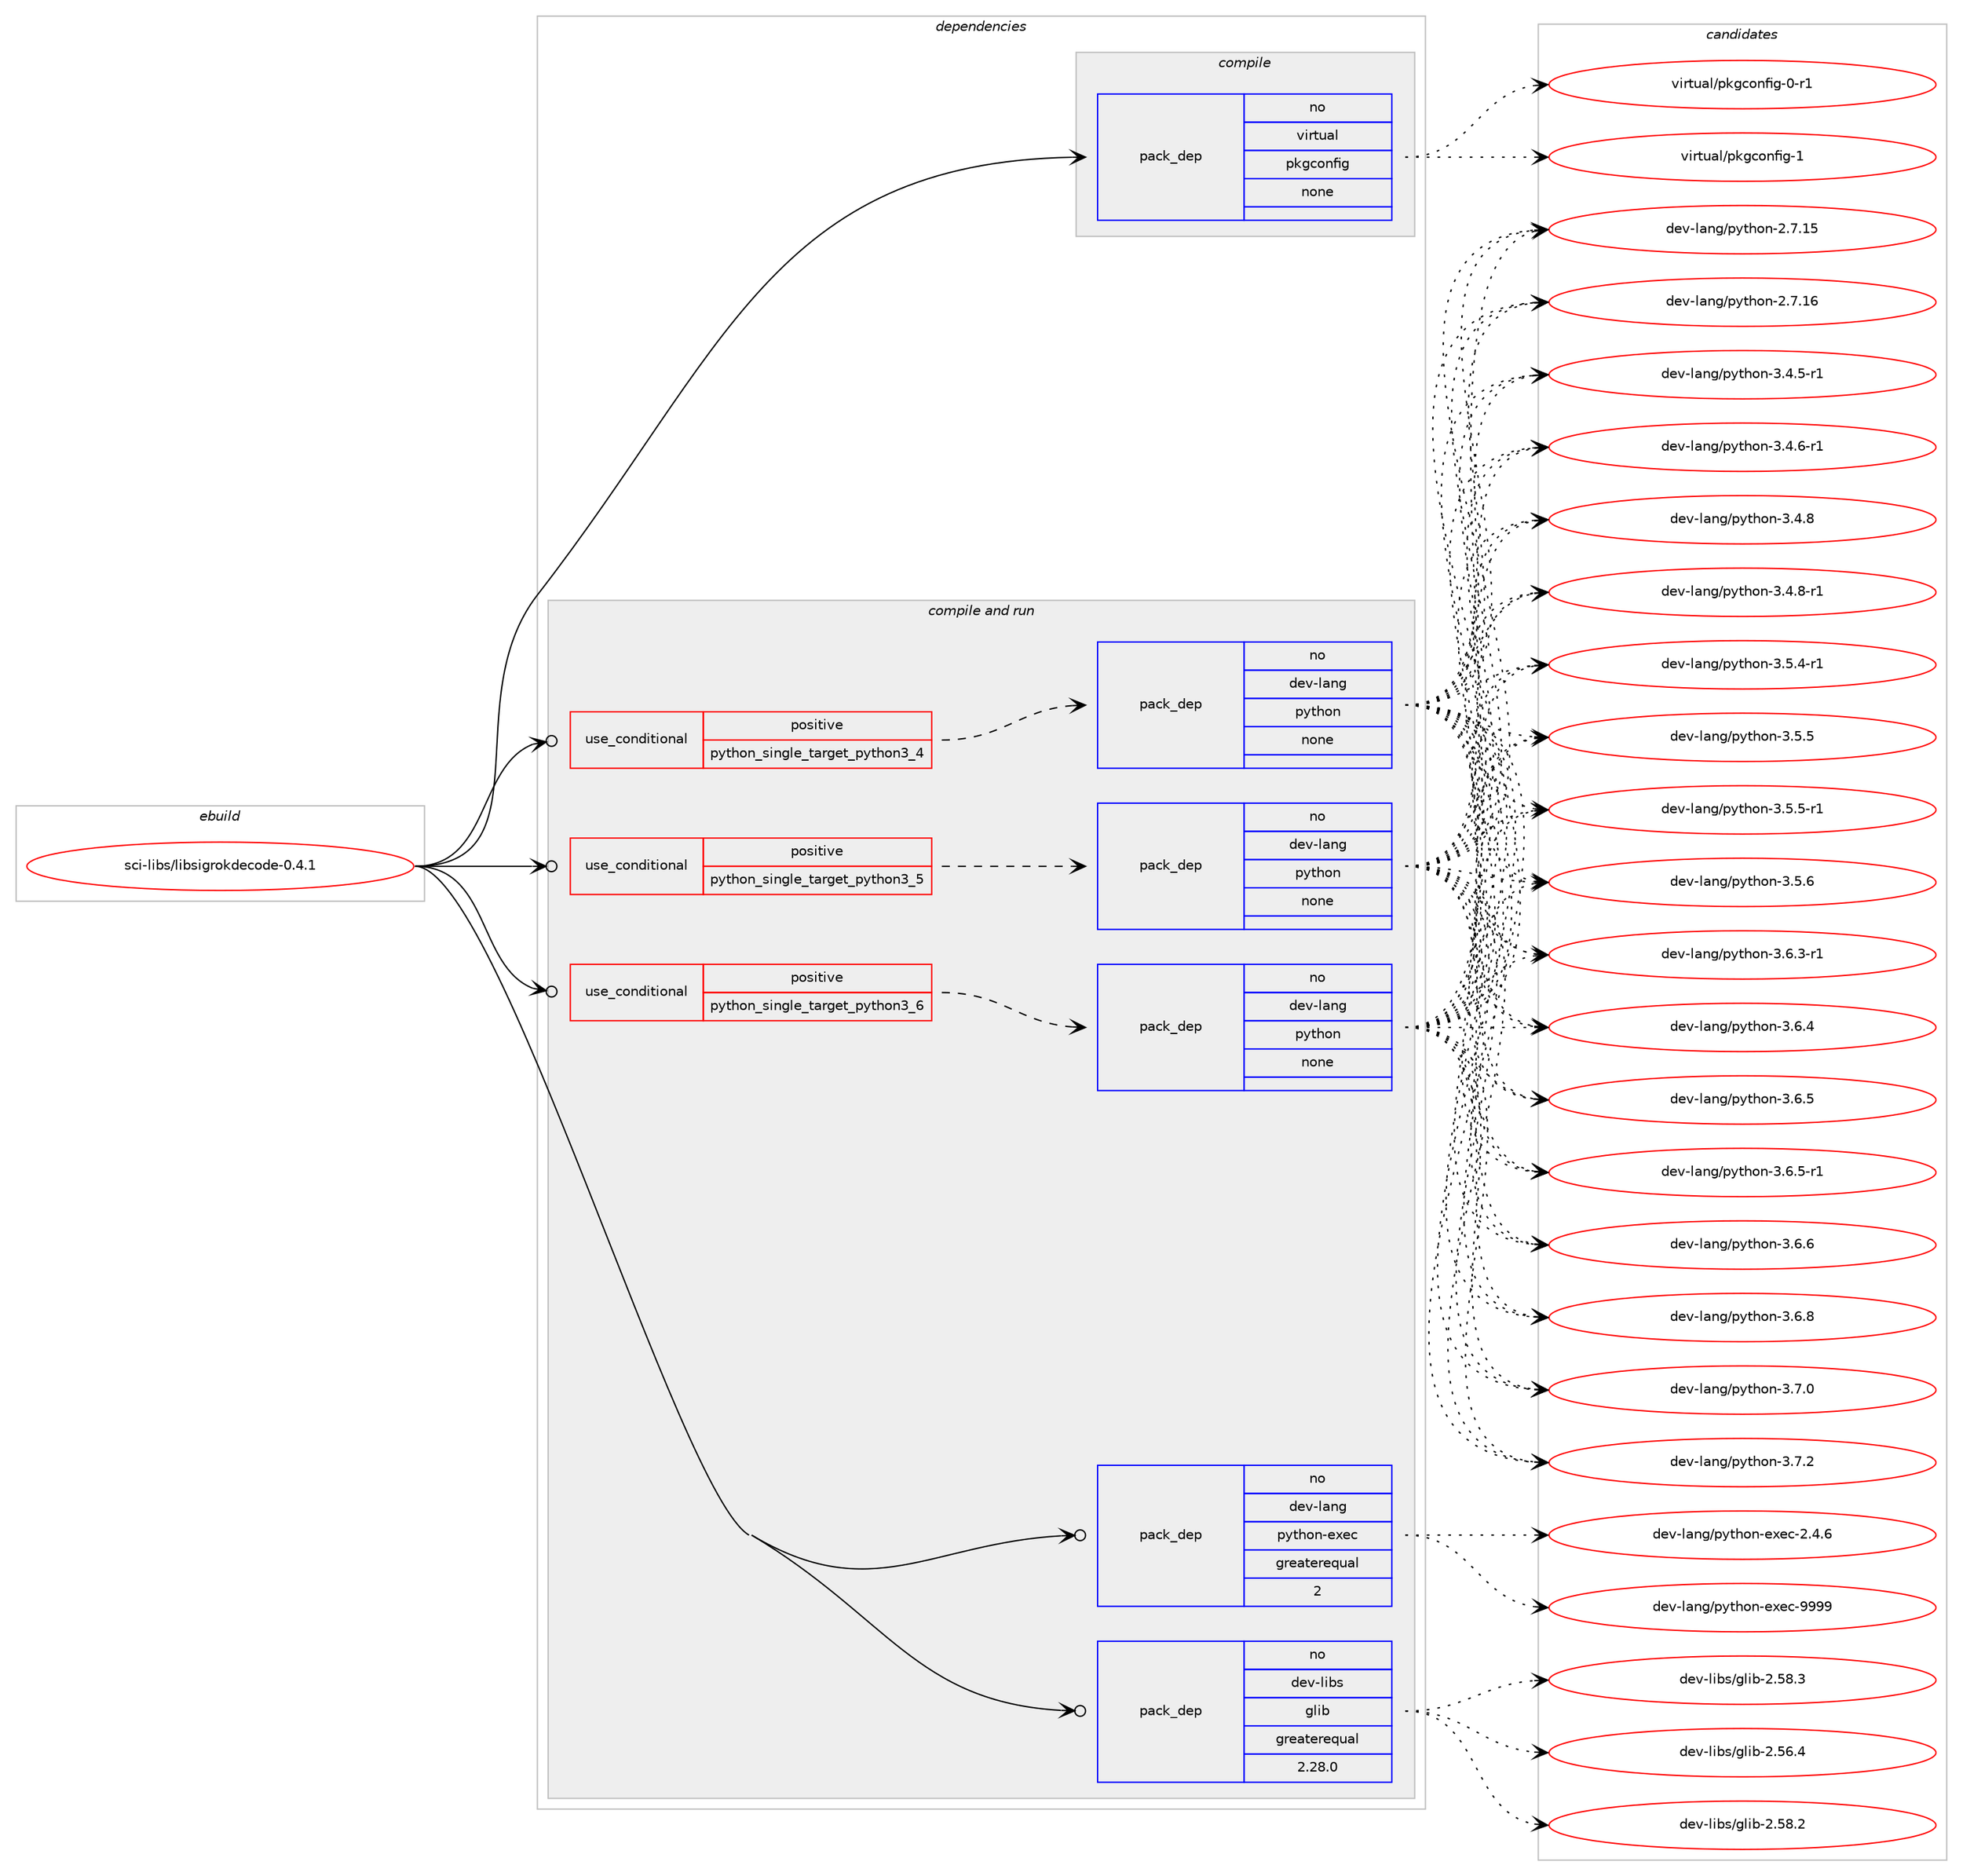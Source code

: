 digraph prolog {

# *************
# Graph options
# *************

newrank=true;
concentrate=true;
compound=true;
graph [rankdir=LR,fontname=Helvetica,fontsize=10,ranksep=1.5];#, ranksep=2.5, nodesep=0.2];
edge  [arrowhead=vee];
node  [fontname=Helvetica,fontsize=10];

# **********
# The ebuild
# **********

subgraph cluster_leftcol {
color=gray;
rank=same;
label=<<i>ebuild</i>>;
id [label="sci-libs/libsigrokdecode-0.4.1", color=red, width=4, href="../sci-libs/libsigrokdecode-0.4.1.svg"];
}

# ****************
# The dependencies
# ****************

subgraph cluster_midcol {
color=gray;
label=<<i>dependencies</i>>;
subgraph cluster_compile {
fillcolor="#eeeeee";
style=filled;
label=<<i>compile</i>>;
subgraph pack1213126 {
dependency1694587 [label=<<TABLE BORDER="0" CELLBORDER="1" CELLSPACING="0" CELLPADDING="4" WIDTH="220"><TR><TD ROWSPAN="6" CELLPADDING="30">pack_dep</TD></TR><TR><TD WIDTH="110">no</TD></TR><TR><TD>virtual</TD></TR><TR><TD>pkgconfig</TD></TR><TR><TD>none</TD></TR><TR><TD></TD></TR></TABLE>>, shape=none, color=blue];
}
id:e -> dependency1694587:w [weight=20,style="solid",arrowhead="vee"];
}
subgraph cluster_compileandrun {
fillcolor="#eeeeee";
style=filled;
label=<<i>compile and run</i>>;
subgraph cond453686 {
dependency1694588 [label=<<TABLE BORDER="0" CELLBORDER="1" CELLSPACING="0" CELLPADDING="4"><TR><TD ROWSPAN="3" CELLPADDING="10">use_conditional</TD></TR><TR><TD>positive</TD></TR><TR><TD>python_single_target_python3_4</TD></TR></TABLE>>, shape=none, color=red];
subgraph pack1213127 {
dependency1694589 [label=<<TABLE BORDER="0" CELLBORDER="1" CELLSPACING="0" CELLPADDING="4" WIDTH="220"><TR><TD ROWSPAN="6" CELLPADDING="30">pack_dep</TD></TR><TR><TD WIDTH="110">no</TD></TR><TR><TD>dev-lang</TD></TR><TR><TD>python</TD></TR><TR><TD>none</TD></TR><TR><TD></TD></TR></TABLE>>, shape=none, color=blue];
}
dependency1694588:e -> dependency1694589:w [weight=20,style="dashed",arrowhead="vee"];
}
id:e -> dependency1694588:w [weight=20,style="solid",arrowhead="odotvee"];
subgraph cond453687 {
dependency1694590 [label=<<TABLE BORDER="0" CELLBORDER="1" CELLSPACING="0" CELLPADDING="4"><TR><TD ROWSPAN="3" CELLPADDING="10">use_conditional</TD></TR><TR><TD>positive</TD></TR><TR><TD>python_single_target_python3_5</TD></TR></TABLE>>, shape=none, color=red];
subgraph pack1213128 {
dependency1694591 [label=<<TABLE BORDER="0" CELLBORDER="1" CELLSPACING="0" CELLPADDING="4" WIDTH="220"><TR><TD ROWSPAN="6" CELLPADDING="30">pack_dep</TD></TR><TR><TD WIDTH="110">no</TD></TR><TR><TD>dev-lang</TD></TR><TR><TD>python</TD></TR><TR><TD>none</TD></TR><TR><TD></TD></TR></TABLE>>, shape=none, color=blue];
}
dependency1694590:e -> dependency1694591:w [weight=20,style="dashed",arrowhead="vee"];
}
id:e -> dependency1694590:w [weight=20,style="solid",arrowhead="odotvee"];
subgraph cond453688 {
dependency1694592 [label=<<TABLE BORDER="0" CELLBORDER="1" CELLSPACING="0" CELLPADDING="4"><TR><TD ROWSPAN="3" CELLPADDING="10">use_conditional</TD></TR><TR><TD>positive</TD></TR><TR><TD>python_single_target_python3_6</TD></TR></TABLE>>, shape=none, color=red];
subgraph pack1213129 {
dependency1694593 [label=<<TABLE BORDER="0" CELLBORDER="1" CELLSPACING="0" CELLPADDING="4" WIDTH="220"><TR><TD ROWSPAN="6" CELLPADDING="30">pack_dep</TD></TR><TR><TD WIDTH="110">no</TD></TR><TR><TD>dev-lang</TD></TR><TR><TD>python</TD></TR><TR><TD>none</TD></TR><TR><TD></TD></TR></TABLE>>, shape=none, color=blue];
}
dependency1694592:e -> dependency1694593:w [weight=20,style="dashed",arrowhead="vee"];
}
id:e -> dependency1694592:w [weight=20,style="solid",arrowhead="odotvee"];
subgraph pack1213130 {
dependency1694594 [label=<<TABLE BORDER="0" CELLBORDER="1" CELLSPACING="0" CELLPADDING="4" WIDTH="220"><TR><TD ROWSPAN="6" CELLPADDING="30">pack_dep</TD></TR><TR><TD WIDTH="110">no</TD></TR><TR><TD>dev-lang</TD></TR><TR><TD>python-exec</TD></TR><TR><TD>greaterequal</TD></TR><TR><TD>2</TD></TR></TABLE>>, shape=none, color=blue];
}
id:e -> dependency1694594:w [weight=20,style="solid",arrowhead="odotvee"];
subgraph pack1213131 {
dependency1694595 [label=<<TABLE BORDER="0" CELLBORDER="1" CELLSPACING="0" CELLPADDING="4" WIDTH="220"><TR><TD ROWSPAN="6" CELLPADDING="30">pack_dep</TD></TR><TR><TD WIDTH="110">no</TD></TR><TR><TD>dev-libs</TD></TR><TR><TD>glib</TD></TR><TR><TD>greaterequal</TD></TR><TR><TD>2.28.0</TD></TR></TABLE>>, shape=none, color=blue];
}
id:e -> dependency1694595:w [weight=20,style="solid",arrowhead="odotvee"];
}
subgraph cluster_run {
fillcolor="#eeeeee";
style=filled;
label=<<i>run</i>>;
}
}

# **************
# The candidates
# **************

subgraph cluster_choices {
rank=same;
color=gray;
label=<<i>candidates</i>>;

subgraph choice1213126 {
color=black;
nodesep=1;
choice11810511411611797108471121071039911111010210510345484511449 [label="virtual/pkgconfig-0-r1", color=red, width=4,href="../virtual/pkgconfig-0-r1.svg"];
choice1181051141161179710847112107103991111101021051034549 [label="virtual/pkgconfig-1", color=red, width=4,href="../virtual/pkgconfig-1.svg"];
dependency1694587:e -> choice11810511411611797108471121071039911111010210510345484511449:w [style=dotted,weight="100"];
dependency1694587:e -> choice1181051141161179710847112107103991111101021051034549:w [style=dotted,weight="100"];
}
subgraph choice1213127 {
color=black;
nodesep=1;
choice10010111845108971101034711212111610411111045504655464953 [label="dev-lang/python-2.7.15", color=red, width=4,href="../dev-lang/python-2.7.15.svg"];
choice10010111845108971101034711212111610411111045504655464954 [label="dev-lang/python-2.7.16", color=red, width=4,href="../dev-lang/python-2.7.16.svg"];
choice1001011184510897110103471121211161041111104551465246534511449 [label="dev-lang/python-3.4.5-r1", color=red, width=4,href="../dev-lang/python-3.4.5-r1.svg"];
choice1001011184510897110103471121211161041111104551465246544511449 [label="dev-lang/python-3.4.6-r1", color=red, width=4,href="../dev-lang/python-3.4.6-r1.svg"];
choice100101118451089711010347112121116104111110455146524656 [label="dev-lang/python-3.4.8", color=red, width=4,href="../dev-lang/python-3.4.8.svg"];
choice1001011184510897110103471121211161041111104551465246564511449 [label="dev-lang/python-3.4.8-r1", color=red, width=4,href="../dev-lang/python-3.4.8-r1.svg"];
choice1001011184510897110103471121211161041111104551465346524511449 [label="dev-lang/python-3.5.4-r1", color=red, width=4,href="../dev-lang/python-3.5.4-r1.svg"];
choice100101118451089711010347112121116104111110455146534653 [label="dev-lang/python-3.5.5", color=red, width=4,href="../dev-lang/python-3.5.5.svg"];
choice1001011184510897110103471121211161041111104551465346534511449 [label="dev-lang/python-3.5.5-r1", color=red, width=4,href="../dev-lang/python-3.5.5-r1.svg"];
choice100101118451089711010347112121116104111110455146534654 [label="dev-lang/python-3.5.6", color=red, width=4,href="../dev-lang/python-3.5.6.svg"];
choice1001011184510897110103471121211161041111104551465446514511449 [label="dev-lang/python-3.6.3-r1", color=red, width=4,href="../dev-lang/python-3.6.3-r1.svg"];
choice100101118451089711010347112121116104111110455146544652 [label="dev-lang/python-3.6.4", color=red, width=4,href="../dev-lang/python-3.6.4.svg"];
choice100101118451089711010347112121116104111110455146544653 [label="dev-lang/python-3.6.5", color=red, width=4,href="../dev-lang/python-3.6.5.svg"];
choice1001011184510897110103471121211161041111104551465446534511449 [label="dev-lang/python-3.6.5-r1", color=red, width=4,href="../dev-lang/python-3.6.5-r1.svg"];
choice100101118451089711010347112121116104111110455146544654 [label="dev-lang/python-3.6.6", color=red, width=4,href="../dev-lang/python-3.6.6.svg"];
choice100101118451089711010347112121116104111110455146544656 [label="dev-lang/python-3.6.8", color=red, width=4,href="../dev-lang/python-3.6.8.svg"];
choice100101118451089711010347112121116104111110455146554648 [label="dev-lang/python-3.7.0", color=red, width=4,href="../dev-lang/python-3.7.0.svg"];
choice100101118451089711010347112121116104111110455146554650 [label="dev-lang/python-3.7.2", color=red, width=4,href="../dev-lang/python-3.7.2.svg"];
dependency1694589:e -> choice10010111845108971101034711212111610411111045504655464953:w [style=dotted,weight="100"];
dependency1694589:e -> choice10010111845108971101034711212111610411111045504655464954:w [style=dotted,weight="100"];
dependency1694589:e -> choice1001011184510897110103471121211161041111104551465246534511449:w [style=dotted,weight="100"];
dependency1694589:e -> choice1001011184510897110103471121211161041111104551465246544511449:w [style=dotted,weight="100"];
dependency1694589:e -> choice100101118451089711010347112121116104111110455146524656:w [style=dotted,weight="100"];
dependency1694589:e -> choice1001011184510897110103471121211161041111104551465246564511449:w [style=dotted,weight="100"];
dependency1694589:e -> choice1001011184510897110103471121211161041111104551465346524511449:w [style=dotted,weight="100"];
dependency1694589:e -> choice100101118451089711010347112121116104111110455146534653:w [style=dotted,weight="100"];
dependency1694589:e -> choice1001011184510897110103471121211161041111104551465346534511449:w [style=dotted,weight="100"];
dependency1694589:e -> choice100101118451089711010347112121116104111110455146534654:w [style=dotted,weight="100"];
dependency1694589:e -> choice1001011184510897110103471121211161041111104551465446514511449:w [style=dotted,weight="100"];
dependency1694589:e -> choice100101118451089711010347112121116104111110455146544652:w [style=dotted,weight="100"];
dependency1694589:e -> choice100101118451089711010347112121116104111110455146544653:w [style=dotted,weight="100"];
dependency1694589:e -> choice1001011184510897110103471121211161041111104551465446534511449:w [style=dotted,weight="100"];
dependency1694589:e -> choice100101118451089711010347112121116104111110455146544654:w [style=dotted,weight="100"];
dependency1694589:e -> choice100101118451089711010347112121116104111110455146544656:w [style=dotted,weight="100"];
dependency1694589:e -> choice100101118451089711010347112121116104111110455146554648:w [style=dotted,weight="100"];
dependency1694589:e -> choice100101118451089711010347112121116104111110455146554650:w [style=dotted,weight="100"];
}
subgraph choice1213128 {
color=black;
nodesep=1;
choice10010111845108971101034711212111610411111045504655464953 [label="dev-lang/python-2.7.15", color=red, width=4,href="../dev-lang/python-2.7.15.svg"];
choice10010111845108971101034711212111610411111045504655464954 [label="dev-lang/python-2.7.16", color=red, width=4,href="../dev-lang/python-2.7.16.svg"];
choice1001011184510897110103471121211161041111104551465246534511449 [label="dev-lang/python-3.4.5-r1", color=red, width=4,href="../dev-lang/python-3.4.5-r1.svg"];
choice1001011184510897110103471121211161041111104551465246544511449 [label="dev-lang/python-3.4.6-r1", color=red, width=4,href="../dev-lang/python-3.4.6-r1.svg"];
choice100101118451089711010347112121116104111110455146524656 [label="dev-lang/python-3.4.8", color=red, width=4,href="../dev-lang/python-3.4.8.svg"];
choice1001011184510897110103471121211161041111104551465246564511449 [label="dev-lang/python-3.4.8-r1", color=red, width=4,href="../dev-lang/python-3.4.8-r1.svg"];
choice1001011184510897110103471121211161041111104551465346524511449 [label="dev-lang/python-3.5.4-r1", color=red, width=4,href="../dev-lang/python-3.5.4-r1.svg"];
choice100101118451089711010347112121116104111110455146534653 [label="dev-lang/python-3.5.5", color=red, width=4,href="../dev-lang/python-3.5.5.svg"];
choice1001011184510897110103471121211161041111104551465346534511449 [label="dev-lang/python-3.5.5-r1", color=red, width=4,href="../dev-lang/python-3.5.5-r1.svg"];
choice100101118451089711010347112121116104111110455146534654 [label="dev-lang/python-3.5.6", color=red, width=4,href="../dev-lang/python-3.5.6.svg"];
choice1001011184510897110103471121211161041111104551465446514511449 [label="dev-lang/python-3.6.3-r1", color=red, width=4,href="../dev-lang/python-3.6.3-r1.svg"];
choice100101118451089711010347112121116104111110455146544652 [label="dev-lang/python-3.6.4", color=red, width=4,href="../dev-lang/python-3.6.4.svg"];
choice100101118451089711010347112121116104111110455146544653 [label="dev-lang/python-3.6.5", color=red, width=4,href="../dev-lang/python-3.6.5.svg"];
choice1001011184510897110103471121211161041111104551465446534511449 [label="dev-lang/python-3.6.5-r1", color=red, width=4,href="../dev-lang/python-3.6.5-r1.svg"];
choice100101118451089711010347112121116104111110455146544654 [label="dev-lang/python-3.6.6", color=red, width=4,href="../dev-lang/python-3.6.6.svg"];
choice100101118451089711010347112121116104111110455146544656 [label="dev-lang/python-3.6.8", color=red, width=4,href="../dev-lang/python-3.6.8.svg"];
choice100101118451089711010347112121116104111110455146554648 [label="dev-lang/python-3.7.0", color=red, width=4,href="../dev-lang/python-3.7.0.svg"];
choice100101118451089711010347112121116104111110455146554650 [label="dev-lang/python-3.7.2", color=red, width=4,href="../dev-lang/python-3.7.2.svg"];
dependency1694591:e -> choice10010111845108971101034711212111610411111045504655464953:w [style=dotted,weight="100"];
dependency1694591:e -> choice10010111845108971101034711212111610411111045504655464954:w [style=dotted,weight="100"];
dependency1694591:e -> choice1001011184510897110103471121211161041111104551465246534511449:w [style=dotted,weight="100"];
dependency1694591:e -> choice1001011184510897110103471121211161041111104551465246544511449:w [style=dotted,weight="100"];
dependency1694591:e -> choice100101118451089711010347112121116104111110455146524656:w [style=dotted,weight="100"];
dependency1694591:e -> choice1001011184510897110103471121211161041111104551465246564511449:w [style=dotted,weight="100"];
dependency1694591:e -> choice1001011184510897110103471121211161041111104551465346524511449:w [style=dotted,weight="100"];
dependency1694591:e -> choice100101118451089711010347112121116104111110455146534653:w [style=dotted,weight="100"];
dependency1694591:e -> choice1001011184510897110103471121211161041111104551465346534511449:w [style=dotted,weight="100"];
dependency1694591:e -> choice100101118451089711010347112121116104111110455146534654:w [style=dotted,weight="100"];
dependency1694591:e -> choice1001011184510897110103471121211161041111104551465446514511449:w [style=dotted,weight="100"];
dependency1694591:e -> choice100101118451089711010347112121116104111110455146544652:w [style=dotted,weight="100"];
dependency1694591:e -> choice100101118451089711010347112121116104111110455146544653:w [style=dotted,weight="100"];
dependency1694591:e -> choice1001011184510897110103471121211161041111104551465446534511449:w [style=dotted,weight="100"];
dependency1694591:e -> choice100101118451089711010347112121116104111110455146544654:w [style=dotted,weight="100"];
dependency1694591:e -> choice100101118451089711010347112121116104111110455146544656:w [style=dotted,weight="100"];
dependency1694591:e -> choice100101118451089711010347112121116104111110455146554648:w [style=dotted,weight="100"];
dependency1694591:e -> choice100101118451089711010347112121116104111110455146554650:w [style=dotted,weight="100"];
}
subgraph choice1213129 {
color=black;
nodesep=1;
choice10010111845108971101034711212111610411111045504655464953 [label="dev-lang/python-2.7.15", color=red, width=4,href="../dev-lang/python-2.7.15.svg"];
choice10010111845108971101034711212111610411111045504655464954 [label="dev-lang/python-2.7.16", color=red, width=4,href="../dev-lang/python-2.7.16.svg"];
choice1001011184510897110103471121211161041111104551465246534511449 [label="dev-lang/python-3.4.5-r1", color=red, width=4,href="../dev-lang/python-3.4.5-r1.svg"];
choice1001011184510897110103471121211161041111104551465246544511449 [label="dev-lang/python-3.4.6-r1", color=red, width=4,href="../dev-lang/python-3.4.6-r1.svg"];
choice100101118451089711010347112121116104111110455146524656 [label="dev-lang/python-3.4.8", color=red, width=4,href="../dev-lang/python-3.4.8.svg"];
choice1001011184510897110103471121211161041111104551465246564511449 [label="dev-lang/python-3.4.8-r1", color=red, width=4,href="../dev-lang/python-3.4.8-r1.svg"];
choice1001011184510897110103471121211161041111104551465346524511449 [label="dev-lang/python-3.5.4-r1", color=red, width=4,href="../dev-lang/python-3.5.4-r1.svg"];
choice100101118451089711010347112121116104111110455146534653 [label="dev-lang/python-3.5.5", color=red, width=4,href="../dev-lang/python-3.5.5.svg"];
choice1001011184510897110103471121211161041111104551465346534511449 [label="dev-lang/python-3.5.5-r1", color=red, width=4,href="../dev-lang/python-3.5.5-r1.svg"];
choice100101118451089711010347112121116104111110455146534654 [label="dev-lang/python-3.5.6", color=red, width=4,href="../dev-lang/python-3.5.6.svg"];
choice1001011184510897110103471121211161041111104551465446514511449 [label="dev-lang/python-3.6.3-r1", color=red, width=4,href="../dev-lang/python-3.6.3-r1.svg"];
choice100101118451089711010347112121116104111110455146544652 [label="dev-lang/python-3.6.4", color=red, width=4,href="../dev-lang/python-3.6.4.svg"];
choice100101118451089711010347112121116104111110455146544653 [label="dev-lang/python-3.6.5", color=red, width=4,href="../dev-lang/python-3.6.5.svg"];
choice1001011184510897110103471121211161041111104551465446534511449 [label="dev-lang/python-3.6.5-r1", color=red, width=4,href="../dev-lang/python-3.6.5-r1.svg"];
choice100101118451089711010347112121116104111110455146544654 [label="dev-lang/python-3.6.6", color=red, width=4,href="../dev-lang/python-3.6.6.svg"];
choice100101118451089711010347112121116104111110455146544656 [label="dev-lang/python-3.6.8", color=red, width=4,href="../dev-lang/python-3.6.8.svg"];
choice100101118451089711010347112121116104111110455146554648 [label="dev-lang/python-3.7.0", color=red, width=4,href="../dev-lang/python-3.7.0.svg"];
choice100101118451089711010347112121116104111110455146554650 [label="dev-lang/python-3.7.2", color=red, width=4,href="../dev-lang/python-3.7.2.svg"];
dependency1694593:e -> choice10010111845108971101034711212111610411111045504655464953:w [style=dotted,weight="100"];
dependency1694593:e -> choice10010111845108971101034711212111610411111045504655464954:w [style=dotted,weight="100"];
dependency1694593:e -> choice1001011184510897110103471121211161041111104551465246534511449:w [style=dotted,weight="100"];
dependency1694593:e -> choice1001011184510897110103471121211161041111104551465246544511449:w [style=dotted,weight="100"];
dependency1694593:e -> choice100101118451089711010347112121116104111110455146524656:w [style=dotted,weight="100"];
dependency1694593:e -> choice1001011184510897110103471121211161041111104551465246564511449:w [style=dotted,weight="100"];
dependency1694593:e -> choice1001011184510897110103471121211161041111104551465346524511449:w [style=dotted,weight="100"];
dependency1694593:e -> choice100101118451089711010347112121116104111110455146534653:w [style=dotted,weight="100"];
dependency1694593:e -> choice1001011184510897110103471121211161041111104551465346534511449:w [style=dotted,weight="100"];
dependency1694593:e -> choice100101118451089711010347112121116104111110455146534654:w [style=dotted,weight="100"];
dependency1694593:e -> choice1001011184510897110103471121211161041111104551465446514511449:w [style=dotted,weight="100"];
dependency1694593:e -> choice100101118451089711010347112121116104111110455146544652:w [style=dotted,weight="100"];
dependency1694593:e -> choice100101118451089711010347112121116104111110455146544653:w [style=dotted,weight="100"];
dependency1694593:e -> choice1001011184510897110103471121211161041111104551465446534511449:w [style=dotted,weight="100"];
dependency1694593:e -> choice100101118451089711010347112121116104111110455146544654:w [style=dotted,weight="100"];
dependency1694593:e -> choice100101118451089711010347112121116104111110455146544656:w [style=dotted,weight="100"];
dependency1694593:e -> choice100101118451089711010347112121116104111110455146554648:w [style=dotted,weight="100"];
dependency1694593:e -> choice100101118451089711010347112121116104111110455146554650:w [style=dotted,weight="100"];
}
subgraph choice1213130 {
color=black;
nodesep=1;
choice1001011184510897110103471121211161041111104510112010199455046524654 [label="dev-lang/python-exec-2.4.6", color=red, width=4,href="../dev-lang/python-exec-2.4.6.svg"];
choice10010111845108971101034711212111610411111045101120101994557575757 [label="dev-lang/python-exec-9999", color=red, width=4,href="../dev-lang/python-exec-9999.svg"];
dependency1694594:e -> choice1001011184510897110103471121211161041111104510112010199455046524654:w [style=dotted,weight="100"];
dependency1694594:e -> choice10010111845108971101034711212111610411111045101120101994557575757:w [style=dotted,weight="100"];
}
subgraph choice1213131 {
color=black;
nodesep=1;
choice1001011184510810598115471031081059845504653544652 [label="dev-libs/glib-2.56.4", color=red, width=4,href="../dev-libs/glib-2.56.4.svg"];
choice1001011184510810598115471031081059845504653564650 [label="dev-libs/glib-2.58.2", color=red, width=4,href="../dev-libs/glib-2.58.2.svg"];
choice1001011184510810598115471031081059845504653564651 [label="dev-libs/glib-2.58.3", color=red, width=4,href="../dev-libs/glib-2.58.3.svg"];
dependency1694595:e -> choice1001011184510810598115471031081059845504653544652:w [style=dotted,weight="100"];
dependency1694595:e -> choice1001011184510810598115471031081059845504653564650:w [style=dotted,weight="100"];
dependency1694595:e -> choice1001011184510810598115471031081059845504653564651:w [style=dotted,weight="100"];
}
}

}
